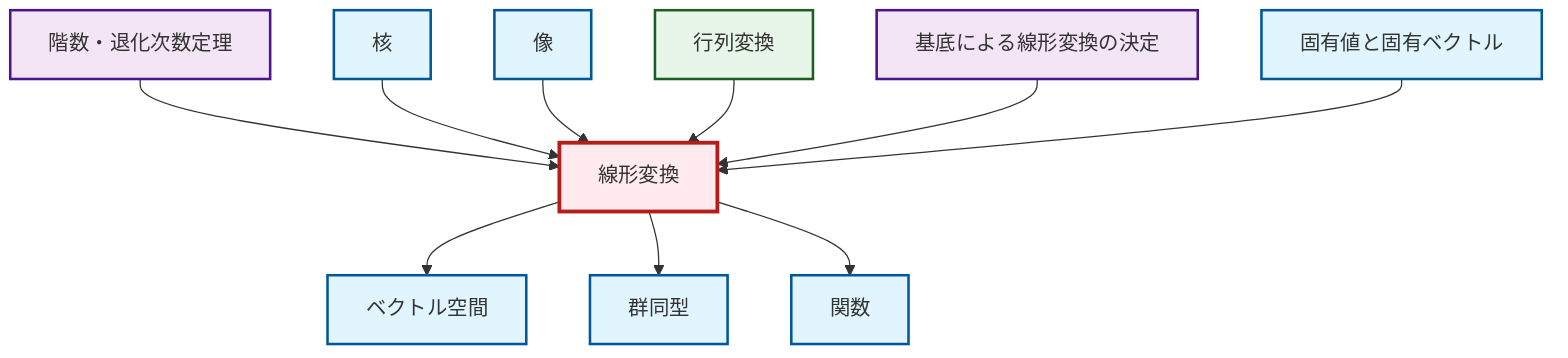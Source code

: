 graph TD
    classDef definition fill:#e1f5fe,stroke:#01579b,stroke-width:2px
    classDef theorem fill:#f3e5f5,stroke:#4a148c,stroke-width:2px
    classDef axiom fill:#fff3e0,stroke:#e65100,stroke-width:2px
    classDef example fill:#e8f5e9,stroke:#1b5e20,stroke-width:2px
    classDef current fill:#ffebee,stroke:#b71c1c,stroke-width:3px
    def-eigenvalue-eigenvector["固有値と固有ベクトル"]:::definition
    def-kernel["核"]:::definition
    def-vector-space["ベクトル空間"]:::definition
    def-isomorphism["群同型"]:::definition
    ex-matrix-transformation["行列変換"]:::example
    def-image["像"]:::definition
    def-linear-transformation["線形変換"]:::definition
    def-function["関数"]:::definition
    thm-rank-nullity["階数・退化次数定理"]:::theorem
    thm-linear-transformation-basis["基底による線形変換の決定"]:::theorem
    def-linear-transformation --> def-vector-space
    thm-rank-nullity --> def-linear-transformation
    def-kernel --> def-linear-transformation
    def-linear-transformation --> def-isomorphism
    def-image --> def-linear-transformation
    ex-matrix-transformation --> def-linear-transformation
    thm-linear-transformation-basis --> def-linear-transformation
    def-linear-transformation --> def-function
    def-eigenvalue-eigenvector --> def-linear-transformation
    class def-linear-transformation current